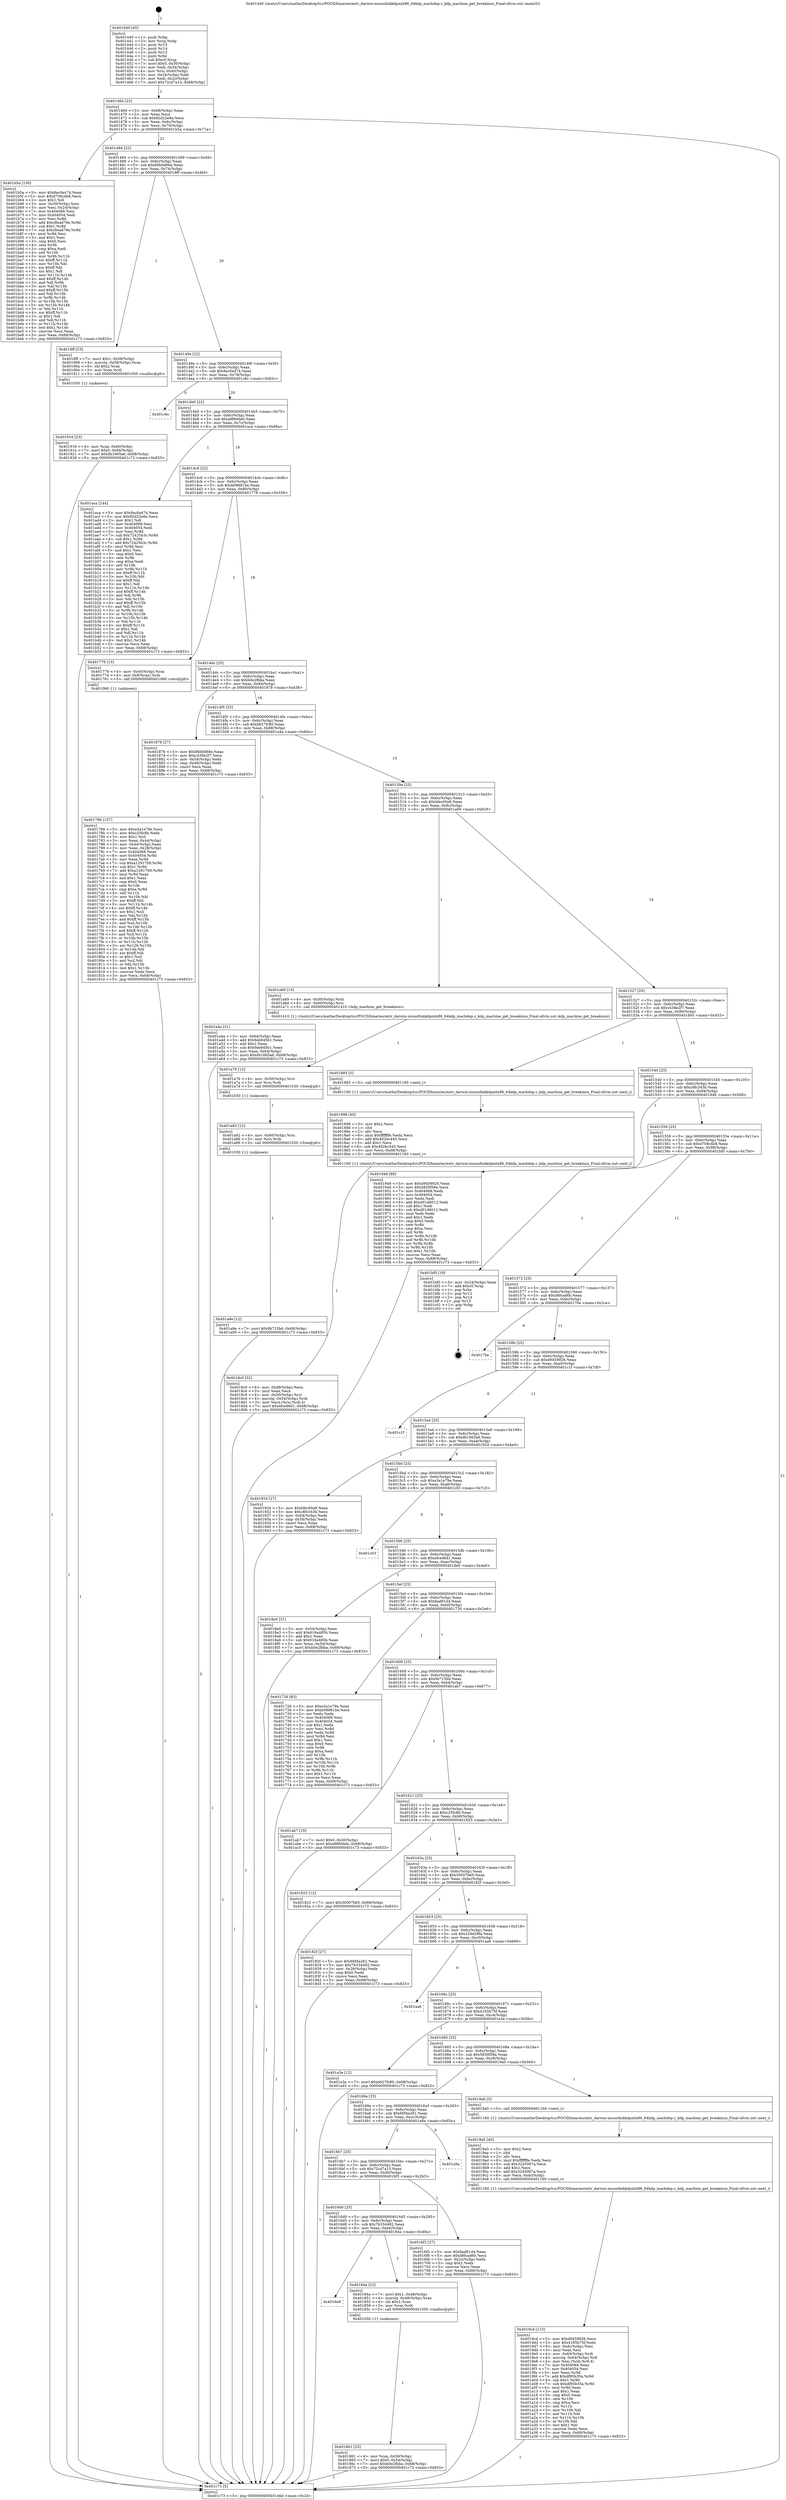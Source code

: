 digraph "0x401440" {
  label = "0x401440 (/mnt/c/Users/mathe/Desktop/tcc/POCII/binaries/extr_darwin-xnuosfmkkdpmlx86_64kdp_machdep.c_kdp_machine_get_breakinsn_Final-ollvm.out::main(0))"
  labelloc = "t"
  node[shape=record]

  Entry [label="",width=0.3,height=0.3,shape=circle,fillcolor=black,style=filled]
  "0x40146d" [label="{
     0x40146d [23]\l
     | [instrs]\l
     &nbsp;&nbsp;0x40146d \<+3\>: mov -0x68(%rbp),%eax\l
     &nbsp;&nbsp;0x401470 \<+2\>: mov %eax,%ecx\l
     &nbsp;&nbsp;0x401472 \<+6\>: sub $0x82d22e8a,%ecx\l
     &nbsp;&nbsp;0x401478 \<+3\>: mov %eax,-0x6c(%rbp)\l
     &nbsp;&nbsp;0x40147b \<+3\>: mov %ecx,-0x70(%rbp)\l
     &nbsp;&nbsp;0x40147e \<+6\>: je 0000000000401b5a \<main+0x71a\>\l
  }"]
  "0x401b5a" [label="{
     0x401b5a [150]\l
     | [instrs]\l
     &nbsp;&nbsp;0x401b5a \<+5\>: mov $0x8ac0a474,%eax\l
     &nbsp;&nbsp;0x401b5f \<+5\>: mov $0xd708c4b8,%ecx\l
     &nbsp;&nbsp;0x401b64 \<+2\>: mov $0x1,%dl\l
     &nbsp;&nbsp;0x401b66 \<+3\>: mov -0x30(%rbp),%esi\l
     &nbsp;&nbsp;0x401b69 \<+3\>: mov %esi,-0x24(%rbp)\l
     &nbsp;&nbsp;0x401b6c \<+7\>: mov 0x404068,%esi\l
     &nbsp;&nbsp;0x401b73 \<+7\>: mov 0x404054,%edi\l
     &nbsp;&nbsp;0x401b7a \<+3\>: mov %esi,%r8d\l
     &nbsp;&nbsp;0x401b7d \<+7\>: add $0xc8ead79e,%r8d\l
     &nbsp;&nbsp;0x401b84 \<+4\>: sub $0x1,%r8d\l
     &nbsp;&nbsp;0x401b88 \<+7\>: sub $0xc8ead79e,%r8d\l
     &nbsp;&nbsp;0x401b8f \<+4\>: imul %r8d,%esi\l
     &nbsp;&nbsp;0x401b93 \<+3\>: and $0x1,%esi\l
     &nbsp;&nbsp;0x401b96 \<+3\>: cmp $0x0,%esi\l
     &nbsp;&nbsp;0x401b99 \<+4\>: sete %r9b\l
     &nbsp;&nbsp;0x401b9d \<+3\>: cmp $0xa,%edi\l
     &nbsp;&nbsp;0x401ba0 \<+4\>: setl %r10b\l
     &nbsp;&nbsp;0x401ba4 \<+3\>: mov %r9b,%r11b\l
     &nbsp;&nbsp;0x401ba7 \<+4\>: xor $0xff,%r11b\l
     &nbsp;&nbsp;0x401bab \<+3\>: mov %r10b,%bl\l
     &nbsp;&nbsp;0x401bae \<+3\>: xor $0xff,%bl\l
     &nbsp;&nbsp;0x401bb1 \<+3\>: xor $0x1,%dl\l
     &nbsp;&nbsp;0x401bb4 \<+3\>: mov %r11b,%r14b\l
     &nbsp;&nbsp;0x401bb7 \<+4\>: and $0xff,%r14b\l
     &nbsp;&nbsp;0x401bbb \<+3\>: and %dl,%r9b\l
     &nbsp;&nbsp;0x401bbe \<+3\>: mov %bl,%r15b\l
     &nbsp;&nbsp;0x401bc1 \<+4\>: and $0xff,%r15b\l
     &nbsp;&nbsp;0x401bc5 \<+3\>: and %dl,%r10b\l
     &nbsp;&nbsp;0x401bc8 \<+3\>: or %r9b,%r14b\l
     &nbsp;&nbsp;0x401bcb \<+3\>: or %r10b,%r15b\l
     &nbsp;&nbsp;0x401bce \<+3\>: xor %r15b,%r14b\l
     &nbsp;&nbsp;0x401bd1 \<+3\>: or %bl,%r11b\l
     &nbsp;&nbsp;0x401bd4 \<+4\>: xor $0xff,%r11b\l
     &nbsp;&nbsp;0x401bd8 \<+3\>: or $0x1,%dl\l
     &nbsp;&nbsp;0x401bdb \<+3\>: and %dl,%r11b\l
     &nbsp;&nbsp;0x401bde \<+3\>: or %r11b,%r14b\l
     &nbsp;&nbsp;0x401be1 \<+4\>: test $0x1,%r14b\l
     &nbsp;&nbsp;0x401be5 \<+3\>: cmovne %ecx,%eax\l
     &nbsp;&nbsp;0x401be8 \<+3\>: mov %eax,-0x68(%rbp)\l
     &nbsp;&nbsp;0x401beb \<+5\>: jmp 0000000000401c73 \<main+0x833\>\l
  }"]
  "0x401484" [label="{
     0x401484 [22]\l
     | [instrs]\l
     &nbsp;&nbsp;0x401484 \<+5\>: jmp 0000000000401489 \<main+0x49\>\l
     &nbsp;&nbsp;0x401489 \<+3\>: mov -0x6c(%rbp),%eax\l
     &nbsp;&nbsp;0x40148c \<+5\>: sub $0x86b0d66e,%eax\l
     &nbsp;&nbsp;0x401491 \<+3\>: mov %eax,-0x74(%rbp)\l
     &nbsp;&nbsp;0x401494 \<+6\>: je 00000000004018ff \<main+0x4bf\>\l
  }"]
  Exit [label="",width=0.3,height=0.3,shape=circle,fillcolor=black,style=filled,peripheries=2]
  "0x4018ff" [label="{
     0x4018ff [23]\l
     | [instrs]\l
     &nbsp;&nbsp;0x4018ff \<+7\>: movl $0x1,-0x58(%rbp)\l
     &nbsp;&nbsp;0x401906 \<+4\>: movslq -0x58(%rbp),%rax\l
     &nbsp;&nbsp;0x40190a \<+4\>: shl $0x2,%rax\l
     &nbsp;&nbsp;0x40190e \<+3\>: mov %rax,%rdi\l
     &nbsp;&nbsp;0x401911 \<+5\>: call 0000000000401050 \<malloc@plt\>\l
     | [calls]\l
     &nbsp;&nbsp;0x401050 \{1\} (unknown)\l
  }"]
  "0x40149a" [label="{
     0x40149a [22]\l
     | [instrs]\l
     &nbsp;&nbsp;0x40149a \<+5\>: jmp 000000000040149f \<main+0x5f\>\l
     &nbsp;&nbsp;0x40149f \<+3\>: mov -0x6c(%rbp),%eax\l
     &nbsp;&nbsp;0x4014a2 \<+5\>: sub $0x8ac0a474,%eax\l
     &nbsp;&nbsp;0x4014a7 \<+3\>: mov %eax,-0x78(%rbp)\l
     &nbsp;&nbsp;0x4014aa \<+6\>: je 0000000000401c6c \<main+0x82c\>\l
  }"]
  "0x401a8e" [label="{
     0x401a8e [12]\l
     | [instrs]\l
     &nbsp;&nbsp;0x401a8e \<+7\>: movl $0x9b715bd,-0x68(%rbp)\l
     &nbsp;&nbsp;0x401a95 \<+5\>: jmp 0000000000401c73 \<main+0x833\>\l
  }"]
  "0x401c6c" [label="{
     0x401c6c\l
  }", style=dashed]
  "0x4014b0" [label="{
     0x4014b0 [22]\l
     | [instrs]\l
     &nbsp;&nbsp;0x4014b0 \<+5\>: jmp 00000000004014b5 \<main+0x75\>\l
     &nbsp;&nbsp;0x4014b5 \<+3\>: mov -0x6c(%rbp),%eax\l
     &nbsp;&nbsp;0x4014b8 \<+5\>: sub $0xa9f60deb,%eax\l
     &nbsp;&nbsp;0x4014bd \<+3\>: mov %eax,-0x7c(%rbp)\l
     &nbsp;&nbsp;0x4014c0 \<+6\>: je 0000000000401aca \<main+0x68a\>\l
  }"]
  "0x401a82" [label="{
     0x401a82 [12]\l
     | [instrs]\l
     &nbsp;&nbsp;0x401a82 \<+4\>: mov -0x60(%rbp),%rsi\l
     &nbsp;&nbsp;0x401a86 \<+3\>: mov %rsi,%rdi\l
     &nbsp;&nbsp;0x401a89 \<+5\>: call 0000000000401030 \<free@plt\>\l
     | [calls]\l
     &nbsp;&nbsp;0x401030 \{1\} (unknown)\l
  }"]
  "0x401aca" [label="{
     0x401aca [144]\l
     | [instrs]\l
     &nbsp;&nbsp;0x401aca \<+5\>: mov $0x8ac0a474,%eax\l
     &nbsp;&nbsp;0x401acf \<+5\>: mov $0x82d22e8a,%ecx\l
     &nbsp;&nbsp;0x401ad4 \<+2\>: mov $0x1,%dl\l
     &nbsp;&nbsp;0x401ad6 \<+7\>: mov 0x404068,%esi\l
     &nbsp;&nbsp;0x401add \<+7\>: mov 0x404054,%edi\l
     &nbsp;&nbsp;0x401ae4 \<+3\>: mov %esi,%r8d\l
     &nbsp;&nbsp;0x401ae7 \<+7\>: sub $0x72425b3c,%r8d\l
     &nbsp;&nbsp;0x401aee \<+4\>: sub $0x1,%r8d\l
     &nbsp;&nbsp;0x401af2 \<+7\>: add $0x72425b3c,%r8d\l
     &nbsp;&nbsp;0x401af9 \<+4\>: imul %r8d,%esi\l
     &nbsp;&nbsp;0x401afd \<+3\>: and $0x1,%esi\l
     &nbsp;&nbsp;0x401b00 \<+3\>: cmp $0x0,%esi\l
     &nbsp;&nbsp;0x401b03 \<+4\>: sete %r9b\l
     &nbsp;&nbsp;0x401b07 \<+3\>: cmp $0xa,%edi\l
     &nbsp;&nbsp;0x401b0a \<+4\>: setl %r10b\l
     &nbsp;&nbsp;0x401b0e \<+3\>: mov %r9b,%r11b\l
     &nbsp;&nbsp;0x401b11 \<+4\>: xor $0xff,%r11b\l
     &nbsp;&nbsp;0x401b15 \<+3\>: mov %r10b,%bl\l
     &nbsp;&nbsp;0x401b18 \<+3\>: xor $0xff,%bl\l
     &nbsp;&nbsp;0x401b1b \<+3\>: xor $0x1,%dl\l
     &nbsp;&nbsp;0x401b1e \<+3\>: mov %r11b,%r14b\l
     &nbsp;&nbsp;0x401b21 \<+4\>: and $0xff,%r14b\l
     &nbsp;&nbsp;0x401b25 \<+3\>: and %dl,%r9b\l
     &nbsp;&nbsp;0x401b28 \<+3\>: mov %bl,%r15b\l
     &nbsp;&nbsp;0x401b2b \<+4\>: and $0xff,%r15b\l
     &nbsp;&nbsp;0x401b2f \<+3\>: and %dl,%r10b\l
     &nbsp;&nbsp;0x401b32 \<+3\>: or %r9b,%r14b\l
     &nbsp;&nbsp;0x401b35 \<+3\>: or %r10b,%r15b\l
     &nbsp;&nbsp;0x401b38 \<+3\>: xor %r15b,%r14b\l
     &nbsp;&nbsp;0x401b3b \<+3\>: or %bl,%r11b\l
     &nbsp;&nbsp;0x401b3e \<+4\>: xor $0xff,%r11b\l
     &nbsp;&nbsp;0x401b42 \<+3\>: or $0x1,%dl\l
     &nbsp;&nbsp;0x401b45 \<+3\>: and %dl,%r11b\l
     &nbsp;&nbsp;0x401b48 \<+3\>: or %r11b,%r14b\l
     &nbsp;&nbsp;0x401b4b \<+4\>: test $0x1,%r14b\l
     &nbsp;&nbsp;0x401b4f \<+3\>: cmovne %ecx,%eax\l
     &nbsp;&nbsp;0x401b52 \<+3\>: mov %eax,-0x68(%rbp)\l
     &nbsp;&nbsp;0x401b55 \<+5\>: jmp 0000000000401c73 \<main+0x833\>\l
  }"]
  "0x4014c6" [label="{
     0x4014c6 [22]\l
     | [instrs]\l
     &nbsp;&nbsp;0x4014c6 \<+5\>: jmp 00000000004014cb \<main+0x8b\>\l
     &nbsp;&nbsp;0x4014cb \<+3\>: mov -0x6c(%rbp),%eax\l
     &nbsp;&nbsp;0x4014ce \<+5\>: sub $0xb08881be,%eax\l
     &nbsp;&nbsp;0x4014d3 \<+3\>: mov %eax,-0x80(%rbp)\l
     &nbsp;&nbsp;0x4014d6 \<+6\>: je 0000000000401779 \<main+0x339\>\l
  }"]
  "0x401a76" [label="{
     0x401a76 [12]\l
     | [instrs]\l
     &nbsp;&nbsp;0x401a76 \<+4\>: mov -0x50(%rbp),%rsi\l
     &nbsp;&nbsp;0x401a7a \<+3\>: mov %rsi,%rdi\l
     &nbsp;&nbsp;0x401a7d \<+5\>: call 0000000000401030 \<free@plt\>\l
     | [calls]\l
     &nbsp;&nbsp;0x401030 \{1\} (unknown)\l
  }"]
  "0x401779" [label="{
     0x401779 [13]\l
     | [instrs]\l
     &nbsp;&nbsp;0x401779 \<+4\>: mov -0x40(%rbp),%rax\l
     &nbsp;&nbsp;0x40177d \<+4\>: mov 0x8(%rax),%rdi\l
     &nbsp;&nbsp;0x401781 \<+5\>: call 0000000000401060 \<atoi@plt\>\l
     | [calls]\l
     &nbsp;&nbsp;0x401060 \{1\} (unknown)\l
  }"]
  "0x4014dc" [label="{
     0x4014dc [25]\l
     | [instrs]\l
     &nbsp;&nbsp;0x4014dc \<+5\>: jmp 00000000004014e1 \<main+0xa1\>\l
     &nbsp;&nbsp;0x4014e1 \<+3\>: mov -0x6c(%rbp),%eax\l
     &nbsp;&nbsp;0x4014e4 \<+5\>: sub $0xb0e2fbba,%eax\l
     &nbsp;&nbsp;0x4014e9 \<+6\>: mov %eax,-0x84(%rbp)\l
     &nbsp;&nbsp;0x4014ef \<+6\>: je 0000000000401878 \<main+0x438\>\l
  }"]
  "0x4019cd" [label="{
     0x4019cd [113]\l
     | [instrs]\l
     &nbsp;&nbsp;0x4019cd \<+5\>: mov $0xd9459926,%ecx\l
     &nbsp;&nbsp;0x4019d2 \<+5\>: mov $0x4165b75f,%edx\l
     &nbsp;&nbsp;0x4019d7 \<+6\>: mov -0xdc(%rbp),%esi\l
     &nbsp;&nbsp;0x4019dd \<+3\>: imul %eax,%esi\l
     &nbsp;&nbsp;0x4019e0 \<+4\>: mov -0x60(%rbp),%rdi\l
     &nbsp;&nbsp;0x4019e4 \<+4\>: movslq -0x64(%rbp),%r8\l
     &nbsp;&nbsp;0x4019e8 \<+4\>: mov %esi,(%rdi,%r8,4)\l
     &nbsp;&nbsp;0x4019ec \<+7\>: mov 0x404068,%eax\l
     &nbsp;&nbsp;0x4019f3 \<+7\>: mov 0x404054,%esi\l
     &nbsp;&nbsp;0x4019fa \<+3\>: mov %eax,%r9d\l
     &nbsp;&nbsp;0x4019fd \<+7\>: add $0xdf95b35a,%r9d\l
     &nbsp;&nbsp;0x401a04 \<+4\>: sub $0x1,%r9d\l
     &nbsp;&nbsp;0x401a08 \<+7\>: sub $0xdf95b35a,%r9d\l
     &nbsp;&nbsp;0x401a0f \<+4\>: imul %r9d,%eax\l
     &nbsp;&nbsp;0x401a13 \<+3\>: and $0x1,%eax\l
     &nbsp;&nbsp;0x401a16 \<+3\>: cmp $0x0,%eax\l
     &nbsp;&nbsp;0x401a19 \<+4\>: sete %r10b\l
     &nbsp;&nbsp;0x401a1d \<+3\>: cmp $0xa,%esi\l
     &nbsp;&nbsp;0x401a20 \<+4\>: setl %r11b\l
     &nbsp;&nbsp;0x401a24 \<+3\>: mov %r10b,%bl\l
     &nbsp;&nbsp;0x401a27 \<+3\>: and %r11b,%bl\l
     &nbsp;&nbsp;0x401a2a \<+3\>: xor %r11b,%r10b\l
     &nbsp;&nbsp;0x401a2d \<+3\>: or %r10b,%bl\l
     &nbsp;&nbsp;0x401a30 \<+3\>: test $0x1,%bl\l
     &nbsp;&nbsp;0x401a33 \<+3\>: cmovne %edx,%ecx\l
     &nbsp;&nbsp;0x401a36 \<+3\>: mov %ecx,-0x68(%rbp)\l
     &nbsp;&nbsp;0x401a39 \<+5\>: jmp 0000000000401c73 \<main+0x833\>\l
  }"]
  "0x401878" [label="{
     0x401878 [27]\l
     | [instrs]\l
     &nbsp;&nbsp;0x401878 \<+5\>: mov $0x86b0d66e,%eax\l
     &nbsp;&nbsp;0x40187d \<+5\>: mov $0xc438e2f7,%ecx\l
     &nbsp;&nbsp;0x401882 \<+3\>: mov -0x54(%rbp),%edx\l
     &nbsp;&nbsp;0x401885 \<+3\>: cmp -0x48(%rbp),%edx\l
     &nbsp;&nbsp;0x401888 \<+3\>: cmovl %ecx,%eax\l
     &nbsp;&nbsp;0x40188b \<+3\>: mov %eax,-0x68(%rbp)\l
     &nbsp;&nbsp;0x40188e \<+5\>: jmp 0000000000401c73 \<main+0x833\>\l
  }"]
  "0x4014f5" [label="{
     0x4014f5 [25]\l
     | [instrs]\l
     &nbsp;&nbsp;0x4014f5 \<+5\>: jmp 00000000004014fa \<main+0xba\>\l
     &nbsp;&nbsp;0x4014fa \<+3\>: mov -0x6c(%rbp),%eax\l
     &nbsp;&nbsp;0x4014fd \<+5\>: sub $0xb627fc80,%eax\l
     &nbsp;&nbsp;0x401502 \<+6\>: mov %eax,-0x88(%rbp)\l
     &nbsp;&nbsp;0x401508 \<+6\>: je 0000000000401a4a \<main+0x60a\>\l
  }"]
  "0x4019a5" [label="{
     0x4019a5 [40]\l
     | [instrs]\l
     &nbsp;&nbsp;0x4019a5 \<+5\>: mov $0x2,%ecx\l
     &nbsp;&nbsp;0x4019aa \<+1\>: cltd\l
     &nbsp;&nbsp;0x4019ab \<+2\>: idiv %ecx\l
     &nbsp;&nbsp;0x4019ad \<+6\>: imul $0xfffffffe,%edx,%ecx\l
     &nbsp;&nbsp;0x4019b3 \<+6\>: sub $0x3245067a,%ecx\l
     &nbsp;&nbsp;0x4019b9 \<+3\>: add $0x1,%ecx\l
     &nbsp;&nbsp;0x4019bc \<+6\>: add $0x3245067a,%ecx\l
     &nbsp;&nbsp;0x4019c2 \<+6\>: mov %ecx,-0xdc(%rbp)\l
     &nbsp;&nbsp;0x4019c8 \<+5\>: call 0000000000401160 \<next_i\>\l
     | [calls]\l
     &nbsp;&nbsp;0x401160 \{1\} (/mnt/c/Users/mathe/Desktop/tcc/POCII/binaries/extr_darwin-xnuosfmkkdpmlx86_64kdp_machdep.c_kdp_machine_get_breakinsn_Final-ollvm.out::next_i)\l
  }"]
  "0x401a4a" [label="{
     0x401a4a [31]\l
     | [instrs]\l
     &nbsp;&nbsp;0x401a4a \<+3\>: mov -0x64(%rbp),%eax\l
     &nbsp;&nbsp;0x401a4d \<+5\>: add $0x6eb645b1,%eax\l
     &nbsp;&nbsp;0x401a52 \<+3\>: add $0x1,%eax\l
     &nbsp;&nbsp;0x401a55 \<+5\>: sub $0x6eb645b1,%eax\l
     &nbsp;&nbsp;0x401a5a \<+3\>: mov %eax,-0x64(%rbp)\l
     &nbsp;&nbsp;0x401a5d \<+7\>: movl $0xdb1665a6,-0x68(%rbp)\l
     &nbsp;&nbsp;0x401a64 \<+5\>: jmp 0000000000401c73 \<main+0x833\>\l
  }"]
  "0x40150e" [label="{
     0x40150e [25]\l
     | [instrs]\l
     &nbsp;&nbsp;0x40150e \<+5\>: jmp 0000000000401513 \<main+0xd3\>\l
     &nbsp;&nbsp;0x401513 \<+3\>: mov -0x6c(%rbp),%eax\l
     &nbsp;&nbsp;0x401516 \<+5\>: sub $0xbfec00a9,%eax\l
     &nbsp;&nbsp;0x40151b \<+6\>: mov %eax,-0x8c(%rbp)\l
     &nbsp;&nbsp;0x401521 \<+6\>: je 0000000000401a69 \<main+0x629\>\l
  }"]
  "0x401916" [label="{
     0x401916 [23]\l
     | [instrs]\l
     &nbsp;&nbsp;0x401916 \<+4\>: mov %rax,-0x60(%rbp)\l
     &nbsp;&nbsp;0x40191a \<+7\>: movl $0x0,-0x64(%rbp)\l
     &nbsp;&nbsp;0x401921 \<+7\>: movl $0xdb1665a6,-0x68(%rbp)\l
     &nbsp;&nbsp;0x401928 \<+5\>: jmp 0000000000401c73 \<main+0x833\>\l
  }"]
  "0x401a69" [label="{
     0x401a69 [13]\l
     | [instrs]\l
     &nbsp;&nbsp;0x401a69 \<+4\>: mov -0x50(%rbp),%rdi\l
     &nbsp;&nbsp;0x401a6d \<+4\>: mov -0x60(%rbp),%rsi\l
     &nbsp;&nbsp;0x401a71 \<+5\>: call 0000000000401410 \<kdp_machine_get_breakinsn\>\l
     | [calls]\l
     &nbsp;&nbsp;0x401410 \{1\} (/mnt/c/Users/mathe/Desktop/tcc/POCII/binaries/extr_darwin-xnuosfmkkdpmlx86_64kdp_machdep.c_kdp_machine_get_breakinsn_Final-ollvm.out::kdp_machine_get_breakinsn)\l
  }"]
  "0x401527" [label="{
     0x401527 [25]\l
     | [instrs]\l
     &nbsp;&nbsp;0x401527 \<+5\>: jmp 000000000040152c \<main+0xec\>\l
     &nbsp;&nbsp;0x40152c \<+3\>: mov -0x6c(%rbp),%eax\l
     &nbsp;&nbsp;0x40152f \<+5\>: sub $0xc438e2f7,%eax\l
     &nbsp;&nbsp;0x401534 \<+6\>: mov %eax,-0x90(%rbp)\l
     &nbsp;&nbsp;0x40153a \<+6\>: je 0000000000401893 \<main+0x453\>\l
  }"]
  "0x4018c0" [label="{
     0x4018c0 [32]\l
     | [instrs]\l
     &nbsp;&nbsp;0x4018c0 \<+6\>: mov -0xd8(%rbp),%ecx\l
     &nbsp;&nbsp;0x4018c6 \<+3\>: imul %eax,%ecx\l
     &nbsp;&nbsp;0x4018c9 \<+4\>: mov -0x50(%rbp),%rsi\l
     &nbsp;&nbsp;0x4018cd \<+4\>: movslq -0x54(%rbp),%rdi\l
     &nbsp;&nbsp;0x4018d1 \<+3\>: mov %ecx,(%rsi,%rdi,4)\l
     &nbsp;&nbsp;0x4018d4 \<+7\>: movl $0xefced6d1,-0x68(%rbp)\l
     &nbsp;&nbsp;0x4018db \<+5\>: jmp 0000000000401c73 \<main+0x833\>\l
  }"]
  "0x401893" [label="{
     0x401893 [5]\l
     | [instrs]\l
     &nbsp;&nbsp;0x401893 \<+5\>: call 0000000000401160 \<next_i\>\l
     | [calls]\l
     &nbsp;&nbsp;0x401160 \{1\} (/mnt/c/Users/mathe/Desktop/tcc/POCII/binaries/extr_darwin-xnuosfmkkdpmlx86_64kdp_machdep.c_kdp_machine_get_breakinsn_Final-ollvm.out::next_i)\l
  }"]
  "0x401540" [label="{
     0x401540 [25]\l
     | [instrs]\l
     &nbsp;&nbsp;0x401540 \<+5\>: jmp 0000000000401545 \<main+0x105\>\l
     &nbsp;&nbsp;0x401545 \<+3\>: mov -0x6c(%rbp),%eax\l
     &nbsp;&nbsp;0x401548 \<+5\>: sub $0xc8fc343b,%eax\l
     &nbsp;&nbsp;0x40154d \<+6\>: mov %eax,-0x94(%rbp)\l
     &nbsp;&nbsp;0x401553 \<+6\>: je 0000000000401948 \<main+0x508\>\l
  }"]
  "0x401898" [label="{
     0x401898 [40]\l
     | [instrs]\l
     &nbsp;&nbsp;0x401898 \<+5\>: mov $0x2,%ecx\l
     &nbsp;&nbsp;0x40189d \<+1\>: cltd\l
     &nbsp;&nbsp;0x40189e \<+2\>: idiv %ecx\l
     &nbsp;&nbsp;0x4018a0 \<+6\>: imul $0xfffffffe,%edx,%ecx\l
     &nbsp;&nbsp;0x4018a6 \<+6\>: add $0x402bc445,%ecx\l
     &nbsp;&nbsp;0x4018ac \<+3\>: add $0x1,%ecx\l
     &nbsp;&nbsp;0x4018af \<+6\>: sub $0x402bc445,%ecx\l
     &nbsp;&nbsp;0x4018b5 \<+6\>: mov %ecx,-0xd8(%rbp)\l
     &nbsp;&nbsp;0x4018bb \<+5\>: call 0000000000401160 \<next_i\>\l
     | [calls]\l
     &nbsp;&nbsp;0x401160 \{1\} (/mnt/c/Users/mathe/Desktop/tcc/POCII/binaries/extr_darwin-xnuosfmkkdpmlx86_64kdp_machdep.c_kdp_machine_get_breakinsn_Final-ollvm.out::next_i)\l
  }"]
  "0x401948" [label="{
     0x401948 [88]\l
     | [instrs]\l
     &nbsp;&nbsp;0x401948 \<+5\>: mov $0xd9459926,%eax\l
     &nbsp;&nbsp;0x40194d \<+5\>: mov $0x5830f56e,%ecx\l
     &nbsp;&nbsp;0x401952 \<+7\>: mov 0x404068,%edx\l
     &nbsp;&nbsp;0x401959 \<+7\>: mov 0x404054,%esi\l
     &nbsp;&nbsp;0x401960 \<+2\>: mov %edx,%edi\l
     &nbsp;&nbsp;0x401962 \<+6\>: add $0xd01d6012,%edi\l
     &nbsp;&nbsp;0x401968 \<+3\>: sub $0x1,%edi\l
     &nbsp;&nbsp;0x40196b \<+6\>: sub $0xd01d6012,%edi\l
     &nbsp;&nbsp;0x401971 \<+3\>: imul %edi,%edx\l
     &nbsp;&nbsp;0x401974 \<+3\>: and $0x1,%edx\l
     &nbsp;&nbsp;0x401977 \<+3\>: cmp $0x0,%edx\l
     &nbsp;&nbsp;0x40197a \<+4\>: sete %r8b\l
     &nbsp;&nbsp;0x40197e \<+3\>: cmp $0xa,%esi\l
     &nbsp;&nbsp;0x401981 \<+4\>: setl %r9b\l
     &nbsp;&nbsp;0x401985 \<+3\>: mov %r8b,%r10b\l
     &nbsp;&nbsp;0x401988 \<+3\>: and %r9b,%r10b\l
     &nbsp;&nbsp;0x40198b \<+3\>: xor %r9b,%r8b\l
     &nbsp;&nbsp;0x40198e \<+3\>: or %r8b,%r10b\l
     &nbsp;&nbsp;0x401991 \<+4\>: test $0x1,%r10b\l
     &nbsp;&nbsp;0x401995 \<+3\>: cmovne %ecx,%eax\l
     &nbsp;&nbsp;0x401998 \<+3\>: mov %eax,-0x68(%rbp)\l
     &nbsp;&nbsp;0x40199b \<+5\>: jmp 0000000000401c73 \<main+0x833\>\l
  }"]
  "0x401559" [label="{
     0x401559 [25]\l
     | [instrs]\l
     &nbsp;&nbsp;0x401559 \<+5\>: jmp 000000000040155e \<main+0x11e\>\l
     &nbsp;&nbsp;0x40155e \<+3\>: mov -0x6c(%rbp),%eax\l
     &nbsp;&nbsp;0x401561 \<+5\>: sub $0xd708c4b8,%eax\l
     &nbsp;&nbsp;0x401566 \<+6\>: mov %eax,-0x98(%rbp)\l
     &nbsp;&nbsp;0x40156c \<+6\>: je 0000000000401bf0 \<main+0x7b0\>\l
  }"]
  "0x401861" [label="{
     0x401861 [23]\l
     | [instrs]\l
     &nbsp;&nbsp;0x401861 \<+4\>: mov %rax,-0x50(%rbp)\l
     &nbsp;&nbsp;0x401865 \<+7\>: movl $0x0,-0x54(%rbp)\l
     &nbsp;&nbsp;0x40186c \<+7\>: movl $0xb0e2fbba,-0x68(%rbp)\l
     &nbsp;&nbsp;0x401873 \<+5\>: jmp 0000000000401c73 \<main+0x833\>\l
  }"]
  "0x401bf0" [label="{
     0x401bf0 [19]\l
     | [instrs]\l
     &nbsp;&nbsp;0x401bf0 \<+3\>: mov -0x24(%rbp),%eax\l
     &nbsp;&nbsp;0x401bf3 \<+7\>: add $0xc0,%rsp\l
     &nbsp;&nbsp;0x401bfa \<+1\>: pop %rbx\l
     &nbsp;&nbsp;0x401bfb \<+2\>: pop %r12\l
     &nbsp;&nbsp;0x401bfd \<+2\>: pop %r14\l
     &nbsp;&nbsp;0x401bff \<+2\>: pop %r15\l
     &nbsp;&nbsp;0x401c01 \<+1\>: pop %rbp\l
     &nbsp;&nbsp;0x401c02 \<+1\>: ret\l
  }"]
  "0x401572" [label="{
     0x401572 [25]\l
     | [instrs]\l
     &nbsp;&nbsp;0x401572 \<+5\>: jmp 0000000000401577 \<main+0x137\>\l
     &nbsp;&nbsp;0x401577 \<+3\>: mov -0x6c(%rbp),%eax\l
     &nbsp;&nbsp;0x40157a \<+5\>: sub $0xd8fcad6b,%eax\l
     &nbsp;&nbsp;0x40157f \<+6\>: mov %eax,-0x9c(%rbp)\l
     &nbsp;&nbsp;0x401585 \<+6\>: je 000000000040170e \<main+0x2ce\>\l
  }"]
  "0x4016e9" [label="{
     0x4016e9\l
  }", style=dashed]
  "0x40170e" [label="{
     0x40170e\l
  }", style=dashed]
  "0x40158b" [label="{
     0x40158b [25]\l
     | [instrs]\l
     &nbsp;&nbsp;0x40158b \<+5\>: jmp 0000000000401590 \<main+0x150\>\l
     &nbsp;&nbsp;0x401590 \<+3\>: mov -0x6c(%rbp),%eax\l
     &nbsp;&nbsp;0x401593 \<+5\>: sub $0xd9459926,%eax\l
     &nbsp;&nbsp;0x401598 \<+6\>: mov %eax,-0xa0(%rbp)\l
     &nbsp;&nbsp;0x40159e \<+6\>: je 0000000000401c1f \<main+0x7df\>\l
  }"]
  "0x40184a" [label="{
     0x40184a [23]\l
     | [instrs]\l
     &nbsp;&nbsp;0x40184a \<+7\>: movl $0x1,-0x48(%rbp)\l
     &nbsp;&nbsp;0x401851 \<+4\>: movslq -0x48(%rbp),%rax\l
     &nbsp;&nbsp;0x401855 \<+4\>: shl $0x2,%rax\l
     &nbsp;&nbsp;0x401859 \<+3\>: mov %rax,%rdi\l
     &nbsp;&nbsp;0x40185c \<+5\>: call 0000000000401050 \<malloc@plt\>\l
     | [calls]\l
     &nbsp;&nbsp;0x401050 \{1\} (unknown)\l
  }"]
  "0x401c1f" [label="{
     0x401c1f\l
  }", style=dashed]
  "0x4015a4" [label="{
     0x4015a4 [25]\l
     | [instrs]\l
     &nbsp;&nbsp;0x4015a4 \<+5\>: jmp 00000000004015a9 \<main+0x169\>\l
     &nbsp;&nbsp;0x4015a9 \<+3\>: mov -0x6c(%rbp),%eax\l
     &nbsp;&nbsp;0x4015ac \<+5\>: sub $0xdb1665a6,%eax\l
     &nbsp;&nbsp;0x4015b1 \<+6\>: mov %eax,-0xa4(%rbp)\l
     &nbsp;&nbsp;0x4015b7 \<+6\>: je 000000000040192d \<main+0x4ed\>\l
  }"]
  "0x401786" [label="{
     0x401786 [157]\l
     | [instrs]\l
     &nbsp;&nbsp;0x401786 \<+5\>: mov $0xe3a1e79e,%ecx\l
     &nbsp;&nbsp;0x40178b \<+5\>: mov $0xc25fc8b,%edx\l
     &nbsp;&nbsp;0x401790 \<+3\>: mov $0x1,%sil\l
     &nbsp;&nbsp;0x401793 \<+3\>: mov %eax,-0x44(%rbp)\l
     &nbsp;&nbsp;0x401796 \<+3\>: mov -0x44(%rbp),%eax\l
     &nbsp;&nbsp;0x401799 \<+3\>: mov %eax,-0x28(%rbp)\l
     &nbsp;&nbsp;0x40179c \<+7\>: mov 0x404068,%eax\l
     &nbsp;&nbsp;0x4017a3 \<+8\>: mov 0x404054,%r8d\l
     &nbsp;&nbsp;0x4017ab \<+3\>: mov %eax,%r9d\l
     &nbsp;&nbsp;0x4017ae \<+7\>: sub $0xa1291709,%r9d\l
     &nbsp;&nbsp;0x4017b5 \<+4\>: sub $0x1,%r9d\l
     &nbsp;&nbsp;0x4017b9 \<+7\>: add $0xa1291709,%r9d\l
     &nbsp;&nbsp;0x4017c0 \<+4\>: imul %r9d,%eax\l
     &nbsp;&nbsp;0x4017c4 \<+3\>: and $0x1,%eax\l
     &nbsp;&nbsp;0x4017c7 \<+3\>: cmp $0x0,%eax\l
     &nbsp;&nbsp;0x4017ca \<+4\>: sete %r10b\l
     &nbsp;&nbsp;0x4017ce \<+4\>: cmp $0xa,%r8d\l
     &nbsp;&nbsp;0x4017d2 \<+4\>: setl %r11b\l
     &nbsp;&nbsp;0x4017d6 \<+3\>: mov %r10b,%bl\l
     &nbsp;&nbsp;0x4017d9 \<+3\>: xor $0xff,%bl\l
     &nbsp;&nbsp;0x4017dc \<+3\>: mov %r11b,%r14b\l
     &nbsp;&nbsp;0x4017df \<+4\>: xor $0xff,%r14b\l
     &nbsp;&nbsp;0x4017e3 \<+4\>: xor $0x1,%sil\l
     &nbsp;&nbsp;0x4017e7 \<+3\>: mov %bl,%r15b\l
     &nbsp;&nbsp;0x4017ea \<+4\>: and $0xff,%r15b\l
     &nbsp;&nbsp;0x4017ee \<+3\>: and %sil,%r10b\l
     &nbsp;&nbsp;0x4017f1 \<+3\>: mov %r14b,%r12b\l
     &nbsp;&nbsp;0x4017f4 \<+4\>: and $0xff,%r12b\l
     &nbsp;&nbsp;0x4017f8 \<+3\>: and %sil,%r11b\l
     &nbsp;&nbsp;0x4017fb \<+3\>: or %r10b,%r15b\l
     &nbsp;&nbsp;0x4017fe \<+3\>: or %r11b,%r12b\l
     &nbsp;&nbsp;0x401801 \<+3\>: xor %r12b,%r15b\l
     &nbsp;&nbsp;0x401804 \<+3\>: or %r14b,%bl\l
     &nbsp;&nbsp;0x401807 \<+3\>: xor $0xff,%bl\l
     &nbsp;&nbsp;0x40180a \<+4\>: or $0x1,%sil\l
     &nbsp;&nbsp;0x40180e \<+3\>: and %sil,%bl\l
     &nbsp;&nbsp;0x401811 \<+3\>: or %bl,%r15b\l
     &nbsp;&nbsp;0x401814 \<+4\>: test $0x1,%r15b\l
     &nbsp;&nbsp;0x401818 \<+3\>: cmovne %edx,%ecx\l
     &nbsp;&nbsp;0x40181b \<+3\>: mov %ecx,-0x68(%rbp)\l
     &nbsp;&nbsp;0x40181e \<+5\>: jmp 0000000000401c73 \<main+0x833\>\l
  }"]
  "0x40192d" [label="{
     0x40192d [27]\l
     | [instrs]\l
     &nbsp;&nbsp;0x40192d \<+5\>: mov $0xbfec00a9,%eax\l
     &nbsp;&nbsp;0x401932 \<+5\>: mov $0xc8fc343b,%ecx\l
     &nbsp;&nbsp;0x401937 \<+3\>: mov -0x64(%rbp),%edx\l
     &nbsp;&nbsp;0x40193a \<+3\>: cmp -0x58(%rbp),%edx\l
     &nbsp;&nbsp;0x40193d \<+3\>: cmovl %ecx,%eax\l
     &nbsp;&nbsp;0x401940 \<+3\>: mov %eax,-0x68(%rbp)\l
     &nbsp;&nbsp;0x401943 \<+5\>: jmp 0000000000401c73 \<main+0x833\>\l
  }"]
  "0x4015bd" [label="{
     0x4015bd [25]\l
     | [instrs]\l
     &nbsp;&nbsp;0x4015bd \<+5\>: jmp 00000000004015c2 \<main+0x182\>\l
     &nbsp;&nbsp;0x4015c2 \<+3\>: mov -0x6c(%rbp),%eax\l
     &nbsp;&nbsp;0x4015c5 \<+5\>: sub $0xe3a1e79e,%eax\l
     &nbsp;&nbsp;0x4015ca \<+6\>: mov %eax,-0xa8(%rbp)\l
     &nbsp;&nbsp;0x4015d0 \<+6\>: je 0000000000401c03 \<main+0x7c3\>\l
  }"]
  "0x401440" [label="{
     0x401440 [45]\l
     | [instrs]\l
     &nbsp;&nbsp;0x401440 \<+1\>: push %rbp\l
     &nbsp;&nbsp;0x401441 \<+3\>: mov %rsp,%rbp\l
     &nbsp;&nbsp;0x401444 \<+2\>: push %r15\l
     &nbsp;&nbsp;0x401446 \<+2\>: push %r14\l
     &nbsp;&nbsp;0x401448 \<+2\>: push %r12\l
     &nbsp;&nbsp;0x40144a \<+1\>: push %rbx\l
     &nbsp;&nbsp;0x40144b \<+7\>: sub $0xc0,%rsp\l
     &nbsp;&nbsp;0x401452 \<+7\>: movl $0x0,-0x30(%rbp)\l
     &nbsp;&nbsp;0x401459 \<+3\>: mov %edi,-0x34(%rbp)\l
     &nbsp;&nbsp;0x40145c \<+4\>: mov %rsi,-0x40(%rbp)\l
     &nbsp;&nbsp;0x401460 \<+3\>: mov -0x34(%rbp),%edi\l
     &nbsp;&nbsp;0x401463 \<+3\>: mov %edi,-0x2c(%rbp)\l
     &nbsp;&nbsp;0x401466 \<+7\>: movl $0x72cd7a15,-0x68(%rbp)\l
  }"]
  "0x401c03" [label="{
     0x401c03\l
  }", style=dashed]
  "0x4015d6" [label="{
     0x4015d6 [25]\l
     | [instrs]\l
     &nbsp;&nbsp;0x4015d6 \<+5\>: jmp 00000000004015db \<main+0x19b\>\l
     &nbsp;&nbsp;0x4015db \<+3\>: mov -0x6c(%rbp),%eax\l
     &nbsp;&nbsp;0x4015de \<+5\>: sub $0xefced6d1,%eax\l
     &nbsp;&nbsp;0x4015e3 \<+6\>: mov %eax,-0xac(%rbp)\l
     &nbsp;&nbsp;0x4015e9 \<+6\>: je 00000000004018e0 \<main+0x4a0\>\l
  }"]
  "0x401c73" [label="{
     0x401c73 [5]\l
     | [instrs]\l
     &nbsp;&nbsp;0x401c73 \<+5\>: jmp 000000000040146d \<main+0x2d\>\l
  }"]
  "0x4018e0" [label="{
     0x4018e0 [31]\l
     | [instrs]\l
     &nbsp;&nbsp;0x4018e0 \<+3\>: mov -0x54(%rbp),%eax\l
     &nbsp;&nbsp;0x4018e3 \<+5\>: add $0x616a485b,%eax\l
     &nbsp;&nbsp;0x4018e8 \<+3\>: add $0x1,%eax\l
     &nbsp;&nbsp;0x4018eb \<+5\>: sub $0x616a485b,%eax\l
     &nbsp;&nbsp;0x4018f0 \<+3\>: mov %eax,-0x54(%rbp)\l
     &nbsp;&nbsp;0x4018f3 \<+7\>: movl $0xb0e2fbba,-0x68(%rbp)\l
     &nbsp;&nbsp;0x4018fa \<+5\>: jmp 0000000000401c73 \<main+0x833\>\l
  }"]
  "0x4015ef" [label="{
     0x4015ef [25]\l
     | [instrs]\l
     &nbsp;&nbsp;0x4015ef \<+5\>: jmp 00000000004015f4 \<main+0x1b4\>\l
     &nbsp;&nbsp;0x4015f4 \<+3\>: mov -0x6c(%rbp),%eax\l
     &nbsp;&nbsp;0x4015f7 \<+5\>: sub $0xfaaf61d4,%eax\l
     &nbsp;&nbsp;0x4015fc \<+6\>: mov %eax,-0xb0(%rbp)\l
     &nbsp;&nbsp;0x401602 \<+6\>: je 0000000000401726 \<main+0x2e6\>\l
  }"]
  "0x4016d0" [label="{
     0x4016d0 [25]\l
     | [instrs]\l
     &nbsp;&nbsp;0x4016d0 \<+5\>: jmp 00000000004016d5 \<main+0x295\>\l
     &nbsp;&nbsp;0x4016d5 \<+3\>: mov -0x6c(%rbp),%eax\l
     &nbsp;&nbsp;0x4016d8 \<+5\>: sub $0x7b334492,%eax\l
     &nbsp;&nbsp;0x4016dd \<+6\>: mov %eax,-0xd4(%rbp)\l
     &nbsp;&nbsp;0x4016e3 \<+6\>: je 000000000040184a \<main+0x40a\>\l
  }"]
  "0x401726" [label="{
     0x401726 [83]\l
     | [instrs]\l
     &nbsp;&nbsp;0x401726 \<+5\>: mov $0xe3a1e79e,%eax\l
     &nbsp;&nbsp;0x40172b \<+5\>: mov $0xb08881be,%ecx\l
     &nbsp;&nbsp;0x401730 \<+2\>: xor %edx,%edx\l
     &nbsp;&nbsp;0x401732 \<+7\>: mov 0x404068,%esi\l
     &nbsp;&nbsp;0x401739 \<+7\>: mov 0x404054,%edi\l
     &nbsp;&nbsp;0x401740 \<+3\>: sub $0x1,%edx\l
     &nbsp;&nbsp;0x401743 \<+3\>: mov %esi,%r8d\l
     &nbsp;&nbsp;0x401746 \<+3\>: add %edx,%r8d\l
     &nbsp;&nbsp;0x401749 \<+4\>: imul %r8d,%esi\l
     &nbsp;&nbsp;0x40174d \<+3\>: and $0x1,%esi\l
     &nbsp;&nbsp;0x401750 \<+3\>: cmp $0x0,%esi\l
     &nbsp;&nbsp;0x401753 \<+4\>: sete %r9b\l
     &nbsp;&nbsp;0x401757 \<+3\>: cmp $0xa,%edi\l
     &nbsp;&nbsp;0x40175a \<+4\>: setl %r10b\l
     &nbsp;&nbsp;0x40175e \<+3\>: mov %r9b,%r11b\l
     &nbsp;&nbsp;0x401761 \<+3\>: and %r10b,%r11b\l
     &nbsp;&nbsp;0x401764 \<+3\>: xor %r10b,%r9b\l
     &nbsp;&nbsp;0x401767 \<+3\>: or %r9b,%r11b\l
     &nbsp;&nbsp;0x40176a \<+4\>: test $0x1,%r11b\l
     &nbsp;&nbsp;0x40176e \<+3\>: cmovne %ecx,%eax\l
     &nbsp;&nbsp;0x401771 \<+3\>: mov %eax,-0x68(%rbp)\l
     &nbsp;&nbsp;0x401774 \<+5\>: jmp 0000000000401c73 \<main+0x833\>\l
  }"]
  "0x401608" [label="{
     0x401608 [25]\l
     | [instrs]\l
     &nbsp;&nbsp;0x401608 \<+5\>: jmp 000000000040160d \<main+0x1cd\>\l
     &nbsp;&nbsp;0x40160d \<+3\>: mov -0x6c(%rbp),%eax\l
     &nbsp;&nbsp;0x401610 \<+5\>: sub $0x9b715bd,%eax\l
     &nbsp;&nbsp;0x401615 \<+6\>: mov %eax,-0xb4(%rbp)\l
     &nbsp;&nbsp;0x40161b \<+6\>: je 0000000000401ab7 \<main+0x677\>\l
  }"]
  "0x4016f3" [label="{
     0x4016f3 [27]\l
     | [instrs]\l
     &nbsp;&nbsp;0x4016f3 \<+5\>: mov $0xfaaf61d4,%eax\l
     &nbsp;&nbsp;0x4016f8 \<+5\>: mov $0xd8fcad6b,%ecx\l
     &nbsp;&nbsp;0x4016fd \<+3\>: mov -0x2c(%rbp),%edx\l
     &nbsp;&nbsp;0x401700 \<+3\>: cmp $0x2,%edx\l
     &nbsp;&nbsp;0x401703 \<+3\>: cmovne %ecx,%eax\l
     &nbsp;&nbsp;0x401706 \<+3\>: mov %eax,-0x68(%rbp)\l
     &nbsp;&nbsp;0x401709 \<+5\>: jmp 0000000000401c73 \<main+0x833\>\l
  }"]
  "0x401ab7" [label="{
     0x401ab7 [19]\l
     | [instrs]\l
     &nbsp;&nbsp;0x401ab7 \<+7\>: movl $0x0,-0x30(%rbp)\l
     &nbsp;&nbsp;0x401abe \<+7\>: movl $0xa9f60deb,-0x68(%rbp)\l
     &nbsp;&nbsp;0x401ac5 \<+5\>: jmp 0000000000401c73 \<main+0x833\>\l
  }"]
  "0x401621" [label="{
     0x401621 [25]\l
     | [instrs]\l
     &nbsp;&nbsp;0x401621 \<+5\>: jmp 0000000000401626 \<main+0x1e6\>\l
     &nbsp;&nbsp;0x401626 \<+3\>: mov -0x6c(%rbp),%eax\l
     &nbsp;&nbsp;0x401629 \<+5\>: sub $0xc25fc8b,%eax\l
     &nbsp;&nbsp;0x40162e \<+6\>: mov %eax,-0xb8(%rbp)\l
     &nbsp;&nbsp;0x401634 \<+6\>: je 0000000000401823 \<main+0x3e3\>\l
  }"]
  "0x4016b7" [label="{
     0x4016b7 [25]\l
     | [instrs]\l
     &nbsp;&nbsp;0x4016b7 \<+5\>: jmp 00000000004016bc \<main+0x27c\>\l
     &nbsp;&nbsp;0x4016bc \<+3\>: mov -0x6c(%rbp),%eax\l
     &nbsp;&nbsp;0x4016bf \<+5\>: sub $0x72cd7a15,%eax\l
     &nbsp;&nbsp;0x4016c4 \<+6\>: mov %eax,-0xd0(%rbp)\l
     &nbsp;&nbsp;0x4016ca \<+6\>: je 00000000004016f3 \<main+0x2b3\>\l
  }"]
  "0x401823" [label="{
     0x401823 [12]\l
     | [instrs]\l
     &nbsp;&nbsp;0x401823 \<+7\>: movl $0x30007b65,-0x68(%rbp)\l
     &nbsp;&nbsp;0x40182a \<+5\>: jmp 0000000000401c73 \<main+0x833\>\l
  }"]
  "0x40163a" [label="{
     0x40163a [25]\l
     | [instrs]\l
     &nbsp;&nbsp;0x40163a \<+5\>: jmp 000000000040163f \<main+0x1ff\>\l
     &nbsp;&nbsp;0x40163f \<+3\>: mov -0x6c(%rbp),%eax\l
     &nbsp;&nbsp;0x401642 \<+5\>: sub $0x30007b65,%eax\l
     &nbsp;&nbsp;0x401647 \<+6\>: mov %eax,-0xbc(%rbp)\l
     &nbsp;&nbsp;0x40164d \<+6\>: je 000000000040182f \<main+0x3ef\>\l
  }"]
  "0x401a9a" [label="{
     0x401a9a\l
  }", style=dashed]
  "0x40182f" [label="{
     0x40182f [27]\l
     | [instrs]\l
     &nbsp;&nbsp;0x40182f \<+5\>: mov $0x66f4a261,%eax\l
     &nbsp;&nbsp;0x401834 \<+5\>: mov $0x7b334492,%ecx\l
     &nbsp;&nbsp;0x401839 \<+3\>: mov -0x28(%rbp),%edx\l
     &nbsp;&nbsp;0x40183c \<+3\>: cmp $0x0,%edx\l
     &nbsp;&nbsp;0x40183f \<+3\>: cmove %ecx,%eax\l
     &nbsp;&nbsp;0x401842 \<+3\>: mov %eax,-0x68(%rbp)\l
     &nbsp;&nbsp;0x401845 \<+5\>: jmp 0000000000401c73 \<main+0x833\>\l
  }"]
  "0x401653" [label="{
     0x401653 [25]\l
     | [instrs]\l
     &nbsp;&nbsp;0x401653 \<+5\>: jmp 0000000000401658 \<main+0x218\>\l
     &nbsp;&nbsp;0x401658 \<+3\>: mov -0x6c(%rbp),%eax\l
     &nbsp;&nbsp;0x40165b \<+5\>: sub $0x326d29fa,%eax\l
     &nbsp;&nbsp;0x401660 \<+6\>: mov %eax,-0xc0(%rbp)\l
     &nbsp;&nbsp;0x401666 \<+6\>: je 0000000000401aa6 \<main+0x666\>\l
  }"]
  "0x40169e" [label="{
     0x40169e [25]\l
     | [instrs]\l
     &nbsp;&nbsp;0x40169e \<+5\>: jmp 00000000004016a3 \<main+0x263\>\l
     &nbsp;&nbsp;0x4016a3 \<+3\>: mov -0x6c(%rbp),%eax\l
     &nbsp;&nbsp;0x4016a6 \<+5\>: sub $0x66f4a261,%eax\l
     &nbsp;&nbsp;0x4016ab \<+6\>: mov %eax,-0xcc(%rbp)\l
     &nbsp;&nbsp;0x4016b1 \<+6\>: je 0000000000401a9a \<main+0x65a\>\l
  }"]
  "0x401aa6" [label="{
     0x401aa6\l
  }", style=dashed]
  "0x40166c" [label="{
     0x40166c [25]\l
     | [instrs]\l
     &nbsp;&nbsp;0x40166c \<+5\>: jmp 0000000000401671 \<main+0x231\>\l
     &nbsp;&nbsp;0x401671 \<+3\>: mov -0x6c(%rbp),%eax\l
     &nbsp;&nbsp;0x401674 \<+5\>: sub $0x4165b75f,%eax\l
     &nbsp;&nbsp;0x401679 \<+6\>: mov %eax,-0xc4(%rbp)\l
     &nbsp;&nbsp;0x40167f \<+6\>: je 0000000000401a3e \<main+0x5fe\>\l
  }"]
  "0x4019a0" [label="{
     0x4019a0 [5]\l
     | [instrs]\l
     &nbsp;&nbsp;0x4019a0 \<+5\>: call 0000000000401160 \<next_i\>\l
     | [calls]\l
     &nbsp;&nbsp;0x401160 \{1\} (/mnt/c/Users/mathe/Desktop/tcc/POCII/binaries/extr_darwin-xnuosfmkkdpmlx86_64kdp_machdep.c_kdp_machine_get_breakinsn_Final-ollvm.out::next_i)\l
  }"]
  "0x401a3e" [label="{
     0x401a3e [12]\l
     | [instrs]\l
     &nbsp;&nbsp;0x401a3e \<+7\>: movl $0xb627fc80,-0x68(%rbp)\l
     &nbsp;&nbsp;0x401a45 \<+5\>: jmp 0000000000401c73 \<main+0x833\>\l
  }"]
  "0x401685" [label="{
     0x401685 [25]\l
     | [instrs]\l
     &nbsp;&nbsp;0x401685 \<+5\>: jmp 000000000040168a \<main+0x24a\>\l
     &nbsp;&nbsp;0x40168a \<+3\>: mov -0x6c(%rbp),%eax\l
     &nbsp;&nbsp;0x40168d \<+5\>: sub $0x5830f56e,%eax\l
     &nbsp;&nbsp;0x401692 \<+6\>: mov %eax,-0xc8(%rbp)\l
     &nbsp;&nbsp;0x401698 \<+6\>: je 00000000004019a0 \<main+0x560\>\l
  }"]
  Entry -> "0x401440" [label=" 1"]
  "0x40146d" -> "0x401b5a" [label=" 1"]
  "0x40146d" -> "0x401484" [label=" 21"]
  "0x401bf0" -> Exit [label=" 1"]
  "0x401484" -> "0x4018ff" [label=" 1"]
  "0x401484" -> "0x40149a" [label=" 20"]
  "0x401b5a" -> "0x401c73" [label=" 1"]
  "0x40149a" -> "0x401c6c" [label=" 0"]
  "0x40149a" -> "0x4014b0" [label=" 20"]
  "0x401aca" -> "0x401c73" [label=" 1"]
  "0x4014b0" -> "0x401aca" [label=" 1"]
  "0x4014b0" -> "0x4014c6" [label=" 19"]
  "0x401ab7" -> "0x401c73" [label=" 1"]
  "0x4014c6" -> "0x401779" [label=" 1"]
  "0x4014c6" -> "0x4014dc" [label=" 18"]
  "0x401a8e" -> "0x401c73" [label=" 1"]
  "0x4014dc" -> "0x401878" [label=" 2"]
  "0x4014dc" -> "0x4014f5" [label=" 16"]
  "0x401a82" -> "0x401a8e" [label=" 1"]
  "0x4014f5" -> "0x401a4a" [label=" 1"]
  "0x4014f5" -> "0x40150e" [label=" 15"]
  "0x401a76" -> "0x401a82" [label=" 1"]
  "0x40150e" -> "0x401a69" [label=" 1"]
  "0x40150e" -> "0x401527" [label=" 14"]
  "0x401a69" -> "0x401a76" [label=" 1"]
  "0x401527" -> "0x401893" [label=" 1"]
  "0x401527" -> "0x401540" [label=" 13"]
  "0x401a4a" -> "0x401c73" [label=" 1"]
  "0x401540" -> "0x401948" [label=" 1"]
  "0x401540" -> "0x401559" [label=" 12"]
  "0x401a3e" -> "0x401c73" [label=" 1"]
  "0x401559" -> "0x401bf0" [label=" 1"]
  "0x401559" -> "0x401572" [label=" 11"]
  "0x4019cd" -> "0x401c73" [label=" 1"]
  "0x401572" -> "0x40170e" [label=" 0"]
  "0x401572" -> "0x40158b" [label=" 11"]
  "0x4019a5" -> "0x4019cd" [label=" 1"]
  "0x40158b" -> "0x401c1f" [label=" 0"]
  "0x40158b" -> "0x4015a4" [label=" 11"]
  "0x4019a0" -> "0x4019a5" [label=" 1"]
  "0x4015a4" -> "0x40192d" [label=" 2"]
  "0x4015a4" -> "0x4015bd" [label=" 9"]
  "0x40192d" -> "0x401c73" [label=" 2"]
  "0x4015bd" -> "0x401c03" [label=" 0"]
  "0x4015bd" -> "0x4015d6" [label=" 9"]
  "0x401916" -> "0x401c73" [label=" 1"]
  "0x4015d6" -> "0x4018e0" [label=" 1"]
  "0x4015d6" -> "0x4015ef" [label=" 8"]
  "0x4018ff" -> "0x401916" [label=" 1"]
  "0x4015ef" -> "0x401726" [label=" 1"]
  "0x4015ef" -> "0x401608" [label=" 7"]
  "0x4018e0" -> "0x401c73" [label=" 1"]
  "0x401608" -> "0x401ab7" [label=" 1"]
  "0x401608" -> "0x401621" [label=" 6"]
  "0x4018c0" -> "0x401c73" [label=" 1"]
  "0x401621" -> "0x401823" [label=" 1"]
  "0x401621" -> "0x40163a" [label=" 5"]
  "0x401893" -> "0x401898" [label=" 1"]
  "0x40163a" -> "0x40182f" [label=" 1"]
  "0x40163a" -> "0x401653" [label=" 4"]
  "0x401878" -> "0x401c73" [label=" 2"]
  "0x401653" -> "0x401aa6" [label=" 0"]
  "0x401653" -> "0x40166c" [label=" 4"]
  "0x40184a" -> "0x401861" [label=" 1"]
  "0x40166c" -> "0x401a3e" [label=" 1"]
  "0x40166c" -> "0x401685" [label=" 3"]
  "0x4016d0" -> "0x4016e9" [label=" 0"]
  "0x401685" -> "0x4019a0" [label=" 1"]
  "0x401685" -> "0x40169e" [label=" 2"]
  "0x401861" -> "0x401c73" [label=" 1"]
  "0x40169e" -> "0x401a9a" [label=" 0"]
  "0x40169e" -> "0x4016b7" [label=" 2"]
  "0x401898" -> "0x4018c0" [label=" 1"]
  "0x4016b7" -> "0x4016f3" [label=" 1"]
  "0x4016b7" -> "0x4016d0" [label=" 1"]
  "0x4016f3" -> "0x401c73" [label=" 1"]
  "0x401440" -> "0x40146d" [label=" 1"]
  "0x401c73" -> "0x40146d" [label=" 21"]
  "0x401726" -> "0x401c73" [label=" 1"]
  "0x401779" -> "0x401786" [label=" 1"]
  "0x401786" -> "0x401c73" [label=" 1"]
  "0x401823" -> "0x401c73" [label=" 1"]
  "0x40182f" -> "0x401c73" [label=" 1"]
  "0x401948" -> "0x401c73" [label=" 1"]
  "0x4016d0" -> "0x40184a" [label=" 1"]
}

